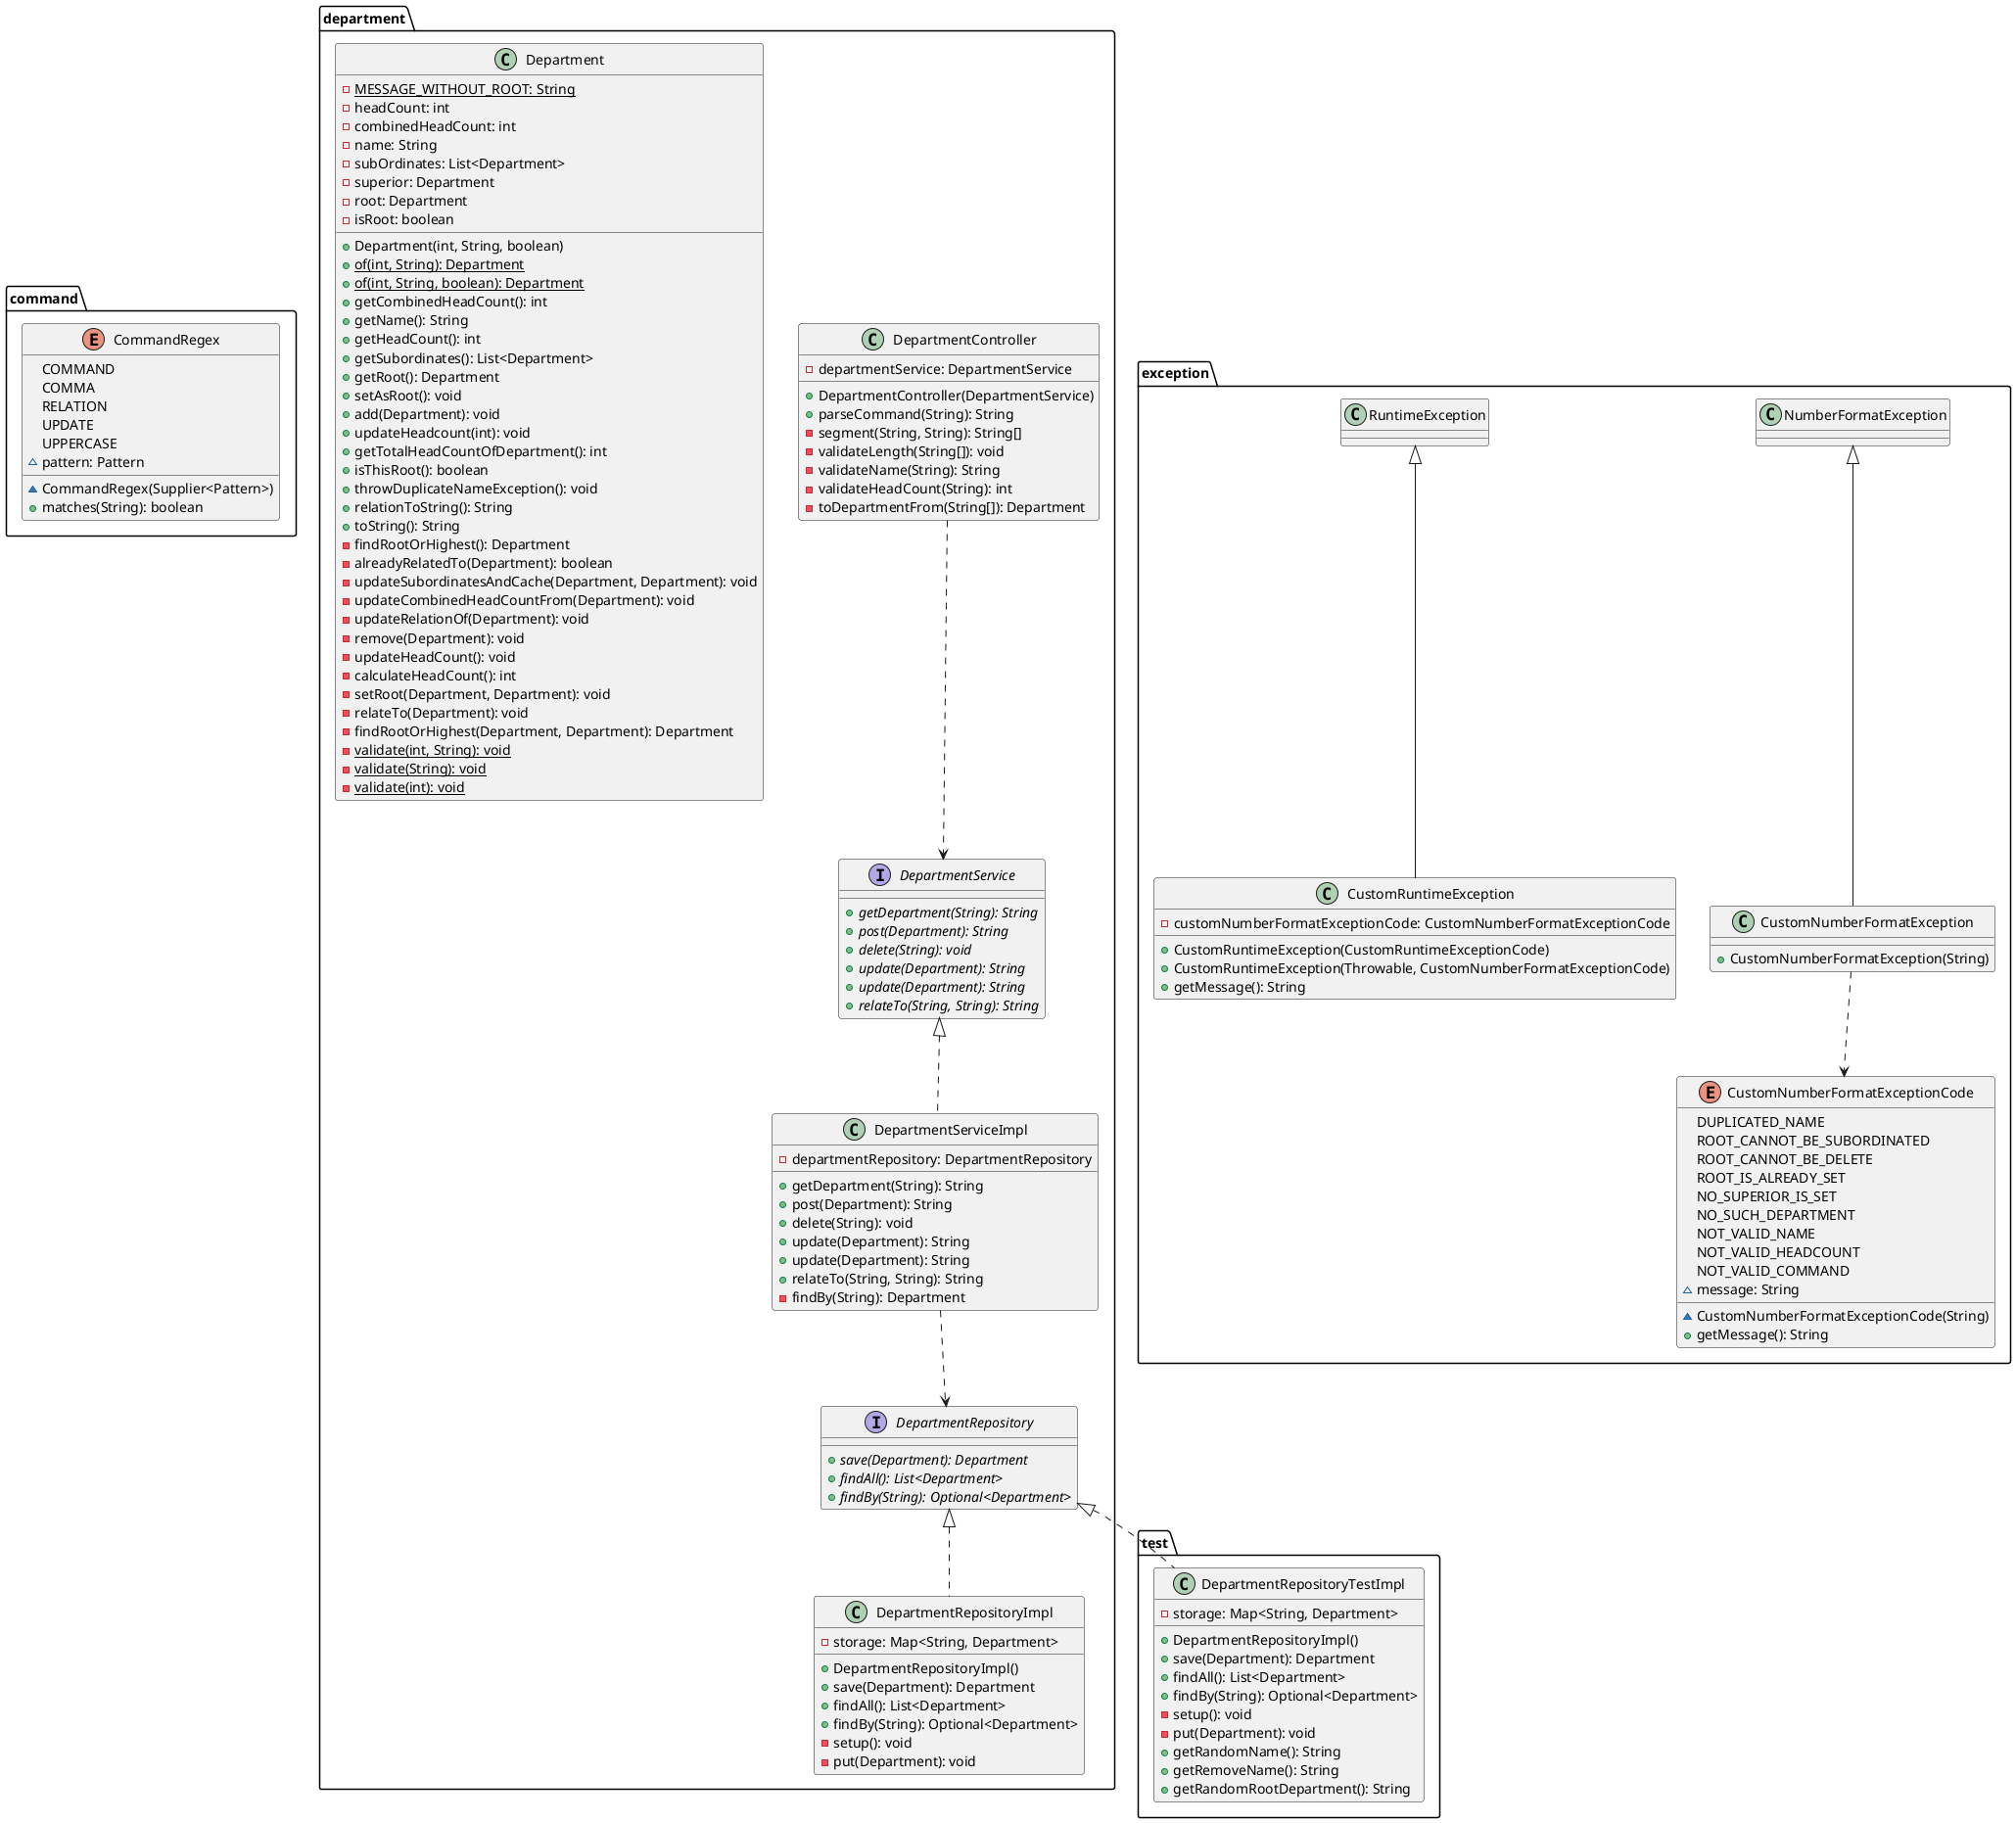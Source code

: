 @startuml
'https://plantuml.com/class-diagram

package command {

    enum CommandRegex {
        COMMAND
        COMMA
        RELATION
        UPDATE
        UPPERCASE
        ~ pattern: Pattern
        ~ CommandRegex(Supplier<Pattern>)
        + matches(String): boolean
    }
}

package department {

    DepartmentServiceImpl ..> DepartmentRepository
    DepartmentController ..> DepartmentService

    class Department {
        - {static} MESSAGE_WITHOUT_ROOT: String
        - headCount: int
        - combinedHeadCount: int
        - name: String
        - subOrdinates: List<Department>
        - superior: Department
        - root: Department
        - isRoot: boolean
        + Department(int, String, boolean)
        + {static} of(int, String): Department
        + {static} of(int, String, boolean): Department
        + getCombinedHeadCount(): int
        + getName(): String
        + getHeadCount(): int
        + getSubordinates(): List<Department>
        + getRoot(): Department
        + setAsRoot(): void
        + add(Department): void
        + updateHeadcount(int): void
        + getTotalHeadCountOfDepartment(): int
        + isThisRoot(): boolean
        + throwDuplicateNameException(): void
        + relationToString(): String
        + toString(): String
        - findRootOrHighest(): Department
        - alreadyRelatedTo(Department): boolean
        - updateSubordinatesAndCache(Department, Department): void
        - updateCombinedHeadCountFrom(Department): void
        - updateRelationOf(Department): void
        - remove(Department): void
        - updateHeadCount(): void
        - calculateHeadCount(): int
        - setRoot(Department, Department): void
        - relateTo(Department): void
        - findRootOrHighest(Department, Department): Department
        - {static} validate(int, String): void
        - {static} validate(String): void
        - {static} validate(int): void
    }

    class DepartmentController {
        - departmentService: DepartmentService
        + DepartmentController(DepartmentService)
        + parseCommand(String): String
        - segment(String, String): String[]
        - validateLength(String[]): void
        - validateName(String): String
        - validateHeadCount(String): int
        - toDepartmentFrom(String[]): Department
    }

    interface DepartmentRepository {
        + {abstract} save(Department): Department
        + {abstract} findAll(): List<Department>
        + {abstract} findBy(String): Optional<Department>
    }

    class DepartmentRepositoryImpl implements DepartmentRepository {
        - storage: Map<String, Department>
        + DepartmentRepositoryImpl()
        + save(Department): Department
        + findAll(): List<Department>
        + findBy(String): Optional<Department>
        - setup(): void
        - put(Department): void
    }

    interface DepartmentService {
        + {abstract} getDepartment(String): String
        + {abstract} post(Department): String
        + {abstract} delete(String): void
        + {abstract} update(Department): String
        + {abstract} update(Department): String
        + {abstract} relateTo(String, String): String
    }

    class DepartmentServiceImpl implements DepartmentService {
        - departmentRepository: DepartmentRepository
        + getDepartment(String): String
        + post(Department): String
        + delete(String): void
        + update(Department): String
        + update(Department): String
        + relateTo(String, String): String
        - findBy(String): Department
    }

}

package exception {

    CustomNumberFormatException ..> CustomNumberFormatExceptionCode

    class CustomNumberFormatException extends NumberFormatException {
        + CustomNumberFormatException(String)
    }

    class CustomRuntimeException extends RuntimeException {
        - customNumberFormatExceptionCode: CustomNumberFormatExceptionCode
        + CustomRuntimeException(CustomRuntimeExceptionCode)
        + CustomRuntimeException(Throwable, CustomNumberFormatExceptionCode)
        + getMessage(): String
    }

    enum CustomNumberFormatExceptionCode {
        DUPLICATED_NAME
        ROOT_CANNOT_BE_SUBORDINATED
        ROOT_CANNOT_BE_DELETE
        ROOT_IS_ALREADY_SET
        NO_SUPERIOR_IS_SET
        NO_SUCH_DEPARTMENT
        NOT_VALID_NAME
        NOT_VALID_HEADCOUNT
        NOT_VALID_COMMAND
        ~ message: String
        ~ CustomNumberFormatExceptionCode(String)
        + getMessage(): String
    }
}

package test {

    class DepartmentRepositoryTestImpl implements department.DepartmentRepository {
        - storage: Map<String, Department>
        + DepartmentRepositoryImpl()
        + save(Department): Department
        + findAll(): List<Department>
        + findBy(String): Optional<Department>
        - setup(): void
        - put(Department): void
        + getRandomName(): String
        + getRemoveName(): String
        + getRandomRootDepartment(): String
    }
}




@enduml